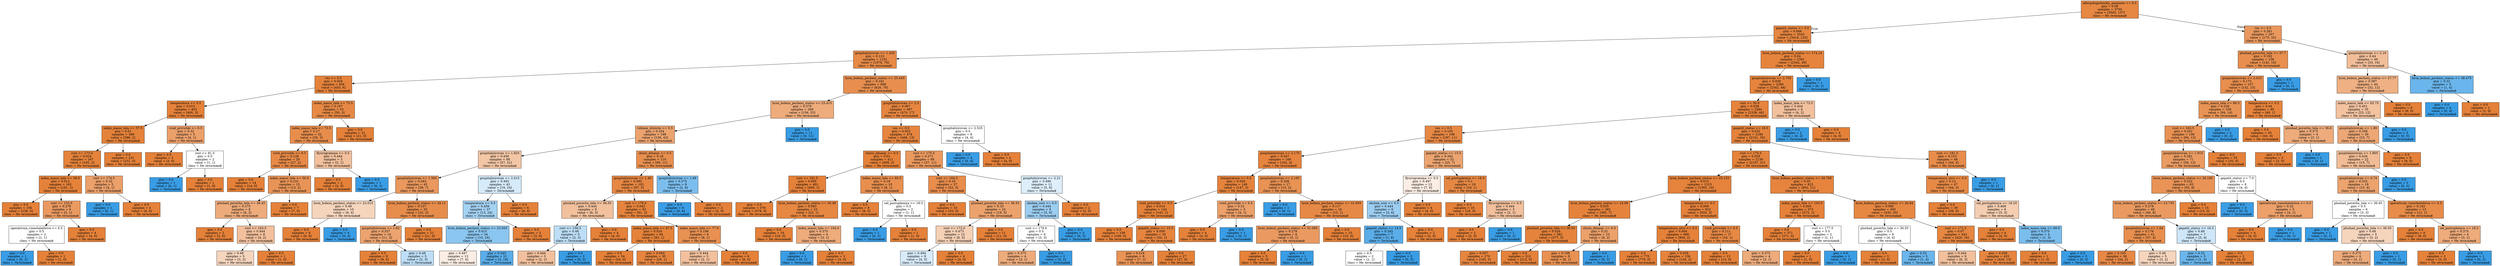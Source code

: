 digraph Tree {
node [shape=box, style="filled", color="black"] ;
0 [label="allergologicheskiy_anamnez <= 0.5\ngini = 0.08\nsamples = 3750\nvalue = [3593, 157]\nclass = Не летальный", fillcolor="#e68742"] ;
1 [label="gepatit_status <= 5.0\ngini = 0.068\nsamples = 3543\nvalue = [3418, 125]\nclass = Не летальный", fillcolor="#e68640"] ;
0 -> 1 [labeldistance=2.5, labelangle=45, headlabel="True"] ;
2 [label="gospitalizirovan <= 1.435\ngini = 0.123\nsamples = 1152\nvalue = [1076, 76]\nclass = Не летальный", fillcolor="#e78a47"] ;
1 -> 2 ;
3 [label="ves <= 0.5\ngini = 0.026\nsamples = 456\nvalue = [450, 6]\nclass = Не летальный", fillcolor="#e5833c"] ;
2 -> 3 ;
4 [label="temperatura <= 0.5\ngini = 0.015\nsamples = 403\nvalue = [400, 3]\nclass = Не летальный", fillcolor="#e5823a"] ;
3 -> 4 ;
5 [label="index_massi_tela <= 57.5\ngini = 0.01\nsamples = 398\nvalue = [396, 2]\nclass = Не летальный", fillcolor="#e5823a"] ;
4 -> 5 ;
6 [label="rost <= 173.0\ngini = 0.024\nsamples = 167\nvalue = [165, 2]\nclass = Не летальный", fillcolor="#e5833b"] ;
5 -> 6 ;
7 [label="index_massi_tela <= 56.0\ngini = 0.012\nsamples = 162\nvalue = [161, 1]\nclass = Не летальный", fillcolor="#e5823a"] ;
6 -> 7 ;
8 [label="gini = 0.0\nsamples = 156\nvalue = [156, 0]\nclass = Не летальный", fillcolor="#e58139"] ;
7 -> 8 ;
9 [label="rost <= 153.0\ngini = 0.278\nsamples = 6\nvalue = [5, 1]\nclass = Не летальный", fillcolor="#ea9a61"] ;
7 -> 9 ;
10 [label="operativnie_vmeshatelstva <= 0.5\ngini = 0.5\nsamples = 2\nvalue = [1, 1]\nclass = Не летальный", fillcolor="#ffffff"] ;
9 -> 10 ;
11 [label="gini = 0.0\nsamples = 1\nvalue = [0, 1]\nclass = Летальный", fillcolor="#399de5"] ;
10 -> 11 ;
12 [label="gini = 0.0\nsamples = 1\nvalue = [1, 0]\nclass = Не летальный", fillcolor="#e58139"] ;
10 -> 12 ;
13 [label="gini = 0.0\nsamples = 4\nvalue = [4, 0]\nclass = Не летальный", fillcolor="#e58139"] ;
9 -> 13 ;
14 [label="rost <= 174.5\ngini = 0.32\nsamples = 5\nvalue = [4, 1]\nclass = Не летальный", fillcolor="#eca06a"] ;
6 -> 14 ;
15 [label="gini = 0.0\nsamples = 1\nvalue = [0, 1]\nclass = Летальный", fillcolor="#399de5"] ;
14 -> 15 ;
16 [label="gini = 0.0\nsamples = 4\nvalue = [4, 0]\nclass = Не летальный", fillcolor="#e58139"] ;
14 -> 16 ;
17 [label="gini = 0.0\nsamples = 231\nvalue = [231, 0]\nclass = Не летальный", fillcolor="#e58139"] ;
5 -> 17 ;
18 [label="vred_privichki <= 0.5\ngini = 0.32\nsamples = 5\nvalue = [4, 1]\nclass = Не летальный", fillcolor="#eca06a"] ;
4 -> 18 ;
19 [label="gini = 0.0\nsamples = 3\nvalue = [3, 0]\nclass = Не летальный", fillcolor="#e58139"] ;
18 -> 19 ;
20 [label="rost <= 81.5\ngini = 0.5\nsamples = 2\nvalue = [1, 1]\nclass = Не летальный", fillcolor="#ffffff"] ;
18 -> 20 ;
21 [label="gini = 0.0\nsamples = 1\nvalue = [0, 1]\nclass = Летальный", fillcolor="#399de5"] ;
20 -> 21 ;
22 [label="gini = 0.0\nsamples = 1\nvalue = [1, 0]\nclass = Не летальный", fillcolor="#e58139"] ;
20 -> 22 ;
23 [label="index_massi_tela <= 75.5\ngini = 0.107\nsamples = 53\nvalue = [50, 3]\nclass = Не летальный", fillcolor="#e78945"] ;
3 -> 23 ;
24 [label="index_massi_tela <= 73.5\ngini = 0.17\nsamples = 32\nvalue = [29, 3]\nclass = Не летальный", fillcolor="#e88e4d"] ;
23 -> 24 ;
25 [label="vred_privichki <= 0.5\ngini = 0.128\nsamples = 29\nvalue = [27, 2]\nclass = Не летальный", fillcolor="#e78a48"] ;
24 -> 25 ;
26 [label="gini = 0.0\nsamples = 14\nvalue = [14, 0]\nclass = Не летальный", fillcolor="#e58139"] ;
25 -> 26 ;
27 [label="index_massi_tela <= 56.0\ngini = 0.231\nsamples = 15\nvalue = [13, 2]\nclass = Не летальный", fillcolor="#e99457"] ;
25 -> 27 ;
28 [label="ploshad_poverhn_tela <= 36.45\ngini = 0.375\nsamples = 8\nvalue = [6, 2]\nclass = Не летальный", fillcolor="#eeab7b"] ;
27 -> 28 ;
29 [label="gini = 0.0\nsamples = 2\nvalue = [2, 0]\nclass = Не летальный", fillcolor="#e58139"] ;
28 -> 29 ;
30 [label="rost <= 163.5\ngini = 0.444\nsamples = 6\nvalue = [4, 2]\nclass = Не летальный", fillcolor="#f2c09c"] ;
28 -> 30 ;
31 [label="gini = 0.48\nsamples = 5\nvalue = [3, 2]\nclass = Не летальный", fillcolor="#f6d5bd"] ;
30 -> 31 ;
32 [label="gini = 0.0\nsamples = 1\nvalue = [1, 0]\nclass = Не летальный", fillcolor="#e58139"] ;
30 -> 32 ;
33 [label="gini = 0.0\nsamples = 7\nvalue = [7, 0]\nclass = Не летальный", fillcolor="#e58139"] ;
27 -> 33 ;
34 [label="flyurogramma <= 0.5\ngini = 0.444\nsamples = 3\nvalue = [2, 1]\nclass = Не летальный", fillcolor="#f2c09c"] ;
24 -> 34 ;
35 [label="gini = 0.0\nsamples = 2\nvalue = [2, 0]\nclass = Не летальный", fillcolor="#e58139"] ;
34 -> 35 ;
36 [label="gini = 0.0\nsamples = 1\nvalue = [0, 1]\nclass = Летальный", fillcolor="#399de5"] ;
34 -> 36 ;
37 [label="gini = 0.0\nsamples = 21\nvalue = [21, 0]\nclass = Не летальный", fillcolor="#e58139"] ;
23 -> 37 ;
38 [label="hron_bolezn_pecheni_status <= 25.445\ngini = 0.181\nsamples = 696\nvalue = [626, 70]\nclass = Не летальный", fillcolor="#e88f4f"] ;
2 -> 38 ;
39 [label="hron_bolezn_pecheni_status <= 25.415\ngini = 0.379\nsamples = 209\nvalue = [156, 53]\nclass = Не летальный", fillcolor="#eeac7c"] ;
38 -> 39 ;
40 [label="vidimie_slizistie <= 0.5\ngini = 0.334\nsamples = 198\nvalue = [156, 42]\nclass = Не летальный", fillcolor="#eca36e"] ;
39 -> 40 ;
41 [label="gospitalizirovan <= 1.825\ngini = 0.456\nsamples = 88\nvalue = [57, 31]\nclass = Не летальный", fillcolor="#f3c6a5"] ;
40 -> 41 ;
42 [label="gospitalizirovan <= 1.565\ngini = 0.263\nsamples = 45\nvalue = [38, 7]\nclass = Не летальный", fillcolor="#ea985d"] ;
41 -> 42 ;
43 [label="hron_bolezn_pecheni_status <= 23.015\ngini = 0.48\nsamples = 10\nvalue = [6, 4]\nclass = Не летальный", fillcolor="#f6d5bd"] ;
42 -> 43 ;
44 [label="gini = 0.0\nsamples = 6\nvalue = [6, 0]\nclass = Не летальный", fillcolor="#e58139"] ;
43 -> 44 ;
45 [label="gini = 0.0\nsamples = 4\nvalue = [0, 4]\nclass = Летальный", fillcolor="#399de5"] ;
43 -> 45 ;
46 [label="hron_bolezn_pecheni_status <= 20.11\ngini = 0.157\nsamples = 35\nvalue = [32, 3]\nclass = Не летальный", fillcolor="#e78d4c"] ;
42 -> 46 ;
47 [label="gospitalizirovan <= 1.62\ngini = 0.337\nsamples = 14\nvalue = [11, 3]\nclass = Не летальный", fillcolor="#eca36f"] ;
46 -> 47 ;
48 [label="gini = 0.0\nsamples = 9\nvalue = [9, 0]\nclass = Не летальный", fillcolor="#e58139"] ;
47 -> 48 ;
49 [label="gini = 0.48\nsamples = 5\nvalue = [2, 3]\nclass = Летальный", fillcolor="#bddef6"] ;
47 -> 49 ;
50 [label="gini = 0.0\nsamples = 21\nvalue = [21, 0]\nclass = Не летальный", fillcolor="#e58139"] ;
46 -> 50 ;
51 [label="gospitalizirovan <= 2.015\ngini = 0.493\nsamples = 43\nvalue = [19, 24]\nclass = Летальный", fillcolor="#d6ebfa"] ;
41 -> 51 ;
52 [label="temperatura <= 0.5\ngini = 0.456\nsamples = 37\nvalue = [13, 24]\nclass = Летальный", fillcolor="#a4d2f3"] ;
51 -> 52 ;
53 [label="hron_bolezn_pecheni_status <= 23.055\ngini = 0.415\nsamples = 34\nvalue = [10, 24]\nclass = Летальный", fillcolor="#8bc6f0"] ;
52 -> 53 ;
54 [label="gini = 0.497\nsamples = 13\nvalue = [7, 6]\nclass = Не летальный", fillcolor="#fbede3"] ;
53 -> 54 ;
55 [label="gini = 0.245\nsamples = 21\nvalue = [3, 18]\nclass = Летальный", fillcolor="#5aade9"] ;
53 -> 55 ;
56 [label="gini = 0.0\nsamples = 3\nvalue = [3, 0]\nclass = Не летальный", fillcolor="#e58139"] ;
52 -> 56 ;
57 [label="gini = 0.0\nsamples = 6\nvalue = [6, 0]\nclass = Не летальный", fillcolor="#e58139"] ;
51 -> 57 ;
58 [label="chislo_dihaniy <= 0.5\ngini = 0.18\nsamples = 110\nvalue = [99, 11]\nclass = Не летальный", fillcolor="#e88f4f"] ;
40 -> 58 ;
59 [label="gospitalizirovan <= 1.49\ngini = 0.093\nsamples = 102\nvalue = [97, 5]\nclass = Не летальный", fillcolor="#e68743"] ;
58 -> 59 ;
60 [label="ploshad_poverhn_tela <= 36.55\ngini = 0.444\nsamples = 9\nvalue = [6, 3]\nclass = Не летальный", fillcolor="#f2c09c"] ;
59 -> 60 ;
61 [label="rost <= 156.5\ngini = 0.48\nsamples = 5\nvalue = [2, 3]\nclass = Летальный", fillcolor="#bddef6"] ;
60 -> 61 ;
62 [label="gini = 0.444\nsamples = 3\nvalue = [2, 1]\nclass = Не летальный", fillcolor="#f2c09c"] ;
61 -> 62 ;
63 [label="gini = 0.0\nsamples = 2\nvalue = [0, 2]\nclass = Летальный", fillcolor="#399de5"] ;
61 -> 63 ;
64 [label="gini = 0.0\nsamples = 4\nvalue = [4, 0]\nclass = Не летальный", fillcolor="#e58139"] ;
60 -> 64 ;
65 [label="rost <= 179.5\ngini = 0.042\nsamples = 93\nvalue = [91, 2]\nclass = Не летальный", fillcolor="#e6843d"] ;
59 -> 65 ;
66 [label="index_massi_tela <= 67.5\ngini = 0.024\nsamples = 84\nvalue = [83, 1]\nclass = Не летальный", fillcolor="#e5833b"] ;
65 -> 66 ;
67 [label="gini = 0.0\nsamples = 54\nvalue = [54, 0]\nclass = Не летальный", fillcolor="#e58139"] ;
66 -> 67 ;
68 [label="gini = 0.064\nsamples = 30\nvalue = [29, 1]\nclass = Не летальный", fillcolor="#e68540"] ;
66 -> 68 ;
69 [label="index_massi_tela <= 77.0\ngini = 0.198\nsamples = 9\nvalue = [8, 1]\nclass = Не летальный", fillcolor="#e89152"] ;
65 -> 69 ;
70 [label="gini = 0.444\nsamples = 3\nvalue = [2, 1]\nclass = Не летальный", fillcolor="#f2c09c"] ;
69 -> 70 ;
71 [label="gini = 0.0\nsamples = 6\nvalue = [6, 0]\nclass = Не летальный", fillcolor="#e58139"] ;
69 -> 71 ;
72 [label="gospitalizirovan <= 1.68\ngini = 0.375\nsamples = 8\nvalue = [2, 6]\nclass = Летальный", fillcolor="#7bbeee"] ;
58 -> 72 ;
73 [label="gini = 0.0\nsamples = 6\nvalue = [0, 6]\nclass = Летальный", fillcolor="#399de5"] ;
72 -> 73 ;
74 [label="gini = 0.0\nsamples = 2\nvalue = [2, 0]\nclass = Не летальный", fillcolor="#e58139"] ;
72 -> 74 ;
75 [label="gini = 0.0\nsamples = 11\nvalue = [0, 11]\nclass = Летальный", fillcolor="#399de5"] ;
39 -> 75 ;
76 [label="gospitalizirovan <= 2.5\ngini = 0.067\nsamples = 487\nvalue = [470, 17]\nclass = Не летальный", fillcolor="#e68640"] ;
38 -> 76 ;
77 [label="ves <= 0.5\ngini = 0.053\nsamples = 479\nvalue = [466, 13]\nclass = Не летальный", fillcolor="#e6853f"] ;
76 -> 77 ;
78 [label="chislo_dihaniy <= 0.5\ngini = 0.01\nsamples = 411\nvalue = [409, 2]\nclass = Не летальный", fillcolor="#e5823a"] ;
77 -> 78 ;
79 [label="rost <= 181.5\ngini = 0.005\nsamples = 401\nvalue = [400, 1]\nclass = Не летальный", fillcolor="#e58139"] ;
78 -> 79 ;
80 [label="gini = 0.0\nsamples = 378\nvalue = [378, 0]\nclass = Не летальный", fillcolor="#e58139"] ;
79 -> 80 ;
81 [label="hron_bolezn_pecheni_status <= 30.49\ngini = 0.083\nsamples = 23\nvalue = [22, 1]\nclass = Не летальный", fillcolor="#e68742"] ;
79 -> 81 ;
82 [label="gini = 0.0\nsamples = 19\nvalue = [19, 0]\nclass = Не летальный", fillcolor="#e58139"] ;
81 -> 82 ;
83 [label="index_massi_tela <= 104.0\ngini = 0.375\nsamples = 4\nvalue = [3, 1]\nclass = Не летальный", fillcolor="#eeab7b"] ;
81 -> 83 ;
84 [label="gini = 0.0\nsamples = 1\nvalue = [0, 1]\nclass = Летальный", fillcolor="#399de5"] ;
83 -> 84 ;
85 [label="gini = 0.0\nsamples = 3\nvalue = [3, 0]\nclass = Не летальный", fillcolor="#e58139"] ;
83 -> 85 ;
86 [label="index_massi_tela <= 95.5\ngini = 0.18\nsamples = 10\nvalue = [9, 1]\nclass = Не летальный", fillcolor="#e88f4f"] ;
78 -> 86 ;
87 [label="gini = 0.0\nsamples = 8\nvalue = [8, 0]\nclass = Не летальный", fillcolor="#e58139"] ;
86 -> 87 ;
88 [label="cel_postupleniya <= 18.3\ngini = 0.5\nsamples = 2\nvalue = [1, 1]\nclass = Не летальный", fillcolor="#ffffff"] ;
86 -> 88 ;
89 [label="gini = 0.0\nsamples = 1\nvalue = [0, 1]\nclass = Летальный", fillcolor="#399de5"] ;
88 -> 89 ;
90 [label="gini = 0.0\nsamples = 1\nvalue = [1, 0]\nclass = Не летальный", fillcolor="#e58139"] ;
88 -> 90 ;
91 [label="rost <= 175.5\ngini = 0.271\nsamples = 68\nvalue = [57, 11]\nclass = Не летальный", fillcolor="#ea995f"] ;
77 -> 91 ;
92 [label="rost <= 164.5\ngini = 0.16\nsamples = 57\nvalue = [52, 5]\nclass = Не летальный", fillcolor="#e88d4c"] ;
91 -> 92 ;
93 [label="gini = 0.0\nsamples = 33\nvalue = [33, 0]\nclass = Не летальный", fillcolor="#e58139"] ;
92 -> 93 ;
94 [label="ploshad_poverhn_tela <= 36.55\ngini = 0.33\nsamples = 24\nvalue = [19, 5]\nclass = Не летальный", fillcolor="#eca26d"] ;
92 -> 94 ;
95 [label="rost <= 172.0\ngini = 0.473\nsamples = 13\nvalue = [8, 5]\nclass = Не летальный", fillcolor="#f5d0b5"] ;
94 -> 95 ;
96 [label="gini = 0.494\nsamples = 9\nvalue = [4, 5]\nclass = Летальный", fillcolor="#d7ebfa"] ;
95 -> 96 ;
97 [label="gini = 0.0\nsamples = 4\nvalue = [4, 0]\nclass = Не летальный", fillcolor="#e58139"] ;
95 -> 97 ;
98 [label="gini = 0.0\nsamples = 11\nvalue = [11, 0]\nclass = Не летальный", fillcolor="#e58139"] ;
94 -> 98 ;
99 [label="gospitalizirovan <= 2.21\ngini = 0.496\nsamples = 11\nvalue = [5, 6]\nclass = Летальный", fillcolor="#deeffb"] ;
91 -> 99 ;
100 [label="obshee_sost <= 0.5\ngini = 0.444\nsamples = 9\nvalue = [3, 6]\nclass = Летальный", fillcolor="#9ccef2"] ;
99 -> 100 ;
101 [label="rost <= 179.0\ngini = 0.5\nsamples = 6\nvalue = [3, 3]\nclass = Не летальный", fillcolor="#ffffff"] ;
100 -> 101 ;
102 [label="gini = 0.375\nsamples = 4\nvalue = [3, 1]\nclass = Не летальный", fillcolor="#eeab7b"] ;
101 -> 102 ;
103 [label="gini = 0.0\nsamples = 2\nvalue = [0, 2]\nclass = Летальный", fillcolor="#399de5"] ;
101 -> 103 ;
104 [label="gini = 0.0\nsamples = 3\nvalue = [0, 3]\nclass = Летальный", fillcolor="#399de5"] ;
100 -> 104 ;
105 [label="gini = 0.0\nsamples = 2\nvalue = [2, 0]\nclass = Не летальный", fillcolor="#e58139"] ;
99 -> 105 ;
106 [label="gospitalizirovan <= 2.525\ngini = 0.5\nsamples = 8\nvalue = [4, 4]\nclass = Не летальный", fillcolor="#ffffff"] ;
76 -> 106 ;
107 [label="gini = 0.0\nsamples = 4\nvalue = [0, 4]\nclass = Летальный", fillcolor="#399de5"] ;
106 -> 107 ;
108 [label="gini = 0.0\nsamples = 4\nvalue = [4, 0]\nclass = Не летальный", fillcolor="#e58139"] ;
106 -> 108 ;
109 [label="hron_bolezn_pecheni_status <= 174.14\ngini = 0.04\nsamples = 2391\nvalue = [2342, 49]\nclass = Не летальный", fillcolor="#e6843d"] ;
1 -> 109 ;
110 [label="gospitalizirovan <= 2.705\ngini = 0.039\nsamples = 2390\nvalue = [2342, 48]\nclass = Не летальный", fillcolor="#e6843d"] ;
109 -> 110 ;
111 [label="rost <= 30.0\ngini = 0.038\nsamples = 2384\nvalue = [2338, 46]\nclass = Не летальный", fillcolor="#e6833d"] ;
110 -> 111 ;
112 [label="ves <= 0.5\ngini = 0.105\nsamples = 198\nvalue = [187, 11]\nclass = Не летальный", fillcolor="#e78845"] ;
111 -> 112 ;
113 [label="gospitalizirovan <= 2.175\ngini = 0.047\nsamples = 166\nvalue = [162, 4]\nclass = Не летальный", fillcolor="#e6843e"] ;
112 -> 113 ;
114 [label="temperatura <= 0.5\ngini = 0.026\nsamples = 149\nvalue = [147, 2]\nclass = Не летальный", fillcolor="#e5833c"] ;
113 -> 114 ;
115 [label="vred_privichki <= 0.5\ngini = 0.014\nsamples = 144\nvalue = [143, 1]\nclass = Не летальный", fillcolor="#e5823a"] ;
114 -> 115 ;
116 [label="gini = 0.0\nsamples = 109\nvalue = [109, 0]\nclass = Не летальный", fillcolor="#e58139"] ;
115 -> 116 ;
117 [label="gepatit_status <= 15.5\ngini = 0.056\nsamples = 35\nvalue = [34, 1]\nclass = Не летальный", fillcolor="#e6853f"] ;
115 -> 117 ;
118 [label="gini = 0.219\nsamples = 8\nvalue = [7, 1]\nclass = Не летальный", fillcolor="#e99355"] ;
117 -> 118 ;
119 [label="gini = 0.0\nsamples = 27\nvalue = [27, 0]\nclass = Не летальный", fillcolor="#e58139"] ;
117 -> 119 ;
120 [label="vred_privichki <= 0.5\ngini = 0.32\nsamples = 5\nvalue = [4, 1]\nclass = Не летальный", fillcolor="#eca06a"] ;
114 -> 120 ;
121 [label="gini = 0.0\nsamples = 4\nvalue = [4, 0]\nclass = Не летальный", fillcolor="#e58139"] ;
120 -> 121 ;
122 [label="gini = 0.0\nsamples = 1\nvalue = [0, 1]\nclass = Летальный", fillcolor="#399de5"] ;
120 -> 122 ;
123 [label="gospitalizirovan <= 2.185\ngini = 0.208\nsamples = 17\nvalue = [15, 2]\nclass = Не летальный", fillcolor="#e89253"] ;
113 -> 123 ;
124 [label="gini = 0.0\nsamples = 1\nvalue = [0, 1]\nclass = Летальный", fillcolor="#399de5"] ;
123 -> 124 ;
125 [label="hron_bolezn_pecheni_status <= 31.935\ngini = 0.117\nsamples = 16\nvalue = [15, 1]\nclass = Не летальный", fillcolor="#e78946"] ;
123 -> 125 ;
126 [label="hron_bolezn_pecheni_status <= 31.085\ngini = 0.278\nsamples = 6\nvalue = [5, 1]\nclass = Не летальный", fillcolor="#ea9a61"] ;
125 -> 126 ;
127 [label="gini = 0.0\nsamples = 5\nvalue = [5, 0]\nclass = Не летальный", fillcolor="#e58139"] ;
126 -> 127 ;
128 [label="gini = 0.0\nsamples = 1\nvalue = [0, 1]\nclass = Летальный", fillcolor="#399de5"] ;
126 -> 128 ;
129 [label="gini = 0.0\nsamples = 10\nvalue = [10, 0]\nclass = Не летальный", fillcolor="#e58139"] ;
125 -> 129 ;
130 [label="gepatit_status <= 15.5\ngini = 0.342\nsamples = 32\nvalue = [25, 7]\nclass = Не летальный", fillcolor="#eca470"] ;
112 -> 130 ;
131 [label="flyurogramma <= 0.5\ngini = 0.497\nsamples = 13\nvalue = [7, 6]\nclass = Не летальный", fillcolor="#fbede3"] ;
130 -> 131 ;
132 [label="obshee_sost <= 0.5\ngini = 0.444\nsamples = 9\nvalue = [3, 6]\nclass = Летальный", fillcolor="#9ccef2"] ;
131 -> 132 ;
133 [label="gepatit_status <= 14.5\ngini = 0.245\nsamples = 7\nvalue = [1, 6]\nclass = Летальный", fillcolor="#5aade9"] ;
132 -> 133 ;
134 [label="gini = 0.5\nsamples = 2\nvalue = [1, 1]\nclass = Не летальный", fillcolor="#ffffff"] ;
133 -> 134 ;
135 [label="gini = 0.0\nsamples = 5\nvalue = [0, 5]\nclass = Летальный", fillcolor="#399de5"] ;
133 -> 135 ;
136 [label="gini = 0.0\nsamples = 2\nvalue = [2, 0]\nclass = Не летальный", fillcolor="#e58139"] ;
132 -> 136 ;
137 [label="gini = 0.0\nsamples = 4\nvalue = [4, 0]\nclass = Не летальный", fillcolor="#e58139"] ;
131 -> 137 ;
138 [label="cel_postupleniya <= 18.3\ngini = 0.1\nsamples = 19\nvalue = [18, 1]\nclass = Не летальный", fillcolor="#e68844"] ;
130 -> 138 ;
139 [label="gini = 0.0\nsamples = 16\nvalue = [16, 0]\nclass = Не летальный", fillcolor="#e58139"] ;
138 -> 139 ;
140 [label="flyurogramma <= 0.5\ngini = 0.444\nsamples = 3\nvalue = [2, 1]\nclass = Не летальный", fillcolor="#f2c09c"] ;
138 -> 140 ;
141 [label="gini = 0.0\nsamples = 2\nvalue = [2, 0]\nclass = Не летальный", fillcolor="#e58139"] ;
140 -> 141 ;
142 [label="gini = 0.0\nsamples = 1\nvalue = [0, 1]\nclass = Летальный", fillcolor="#399de5"] ;
140 -> 142 ;
143 [label="gepatit_status <= 18.5\ngini = 0.032\nsamples = 2186\nvalue = [2151, 35]\nclass = Не летальный", fillcolor="#e5833c"] ;
111 -> 143 ;
144 [label="rost <= 170.5\ngini = 0.029\nsamples = 2138\nvalue = [2107, 31]\nclass = Не летальный", fillcolor="#e5833c"] ;
143 -> 144 ;
145 [label="hron_bolezn_pecheni_status <= 25.125\ngini = 0.015\nsamples = 1315\nvalue = [1305, 10]\nclass = Не летальный", fillcolor="#e5823b"] ;
144 -> 145 ;
146 [label="hron_bolezn_pecheni_status <= 24.99\ngini = 0.035\nsamples = 392\nvalue = [385, 7]\nclass = Не летальный", fillcolor="#e5833d"] ;
145 -> 146 ;
147 [label="ploshad_poverhn_tela <= 36.55\ngini = 0.026\nsamples = 382\nvalue = [377, 5]\nclass = Не летальный", fillcolor="#e5833c"] ;
146 -> 147 ;
148 [label="gini = 0.057\nsamples = 170\nvalue = [165, 5]\nclass = Не летальный", fillcolor="#e6853f"] ;
147 -> 148 ;
149 [label="gini = 0.0\nsamples = 212\nvalue = [212, 0]\nclass = Не летальный", fillcolor="#e58139"] ;
147 -> 149 ;
150 [label="chislo_dihaniy <= 0.5\ngini = 0.32\nsamples = 10\nvalue = [8, 2]\nclass = Не летальный", fillcolor="#eca06a"] ;
146 -> 150 ;
151 [label="gini = 0.198\nsamples = 9\nvalue = [8, 1]\nclass = Не летальный", fillcolor="#e89152"] ;
150 -> 151 ;
152 [label="gini = 0.0\nsamples = 1\nvalue = [0, 1]\nclass = Летальный", fillcolor="#399de5"] ;
150 -> 152 ;
153 [label="temperatura <= 0.5\ngini = 0.006\nsamples = 923\nvalue = [920, 3]\nclass = Не летальный", fillcolor="#e5813a"] ;
145 -> 153 ;
154 [label="temperatura_utro <= 0.5\ngini = 0.004\nsamples = 906\nvalue = [904, 2]\nclass = Не летальный", fillcolor="#e58139"] ;
153 -> 154 ;
155 [label="gini = 0.0\nsamples = 770\nvalue = [770, 0]\nclass = Не летальный", fillcolor="#e58139"] ;
154 -> 155 ;
156 [label="gini = 0.029\nsamples = 136\nvalue = [134, 2]\nclass = Не летальный", fillcolor="#e5833c"] ;
154 -> 156 ;
157 [label="vred_privichki <= 0.5\ngini = 0.111\nsamples = 17\nvalue = [16, 1]\nclass = Не летальный", fillcolor="#e78945"] ;
153 -> 157 ;
158 [label="gini = 0.0\nsamples = 13\nvalue = [13, 0]\nclass = Не летальный", fillcolor="#e58139"] ;
157 -> 158 ;
159 [label="gini = 0.375\nsamples = 4\nvalue = [3, 1]\nclass = Не летальный", fillcolor="#eeab7b"] ;
157 -> 159 ;
160 [label="hron_bolezn_pecheni_status <= 26.785\ngini = 0.05\nsamples = 823\nvalue = [802, 21]\nclass = Не летальный", fillcolor="#e6843e"] ;
144 -> 160 ;
161 [label="index_massi_tela <= 103.5\ngini = 0.005\nsamples = 373\nvalue = [372, 1]\nclass = Не летальный", fillcolor="#e5813a"] ;
160 -> 161 ;
162 [label="gini = 0.0\nsamples = 371\nvalue = [371, 0]\nclass = Не летальный", fillcolor="#e58139"] ;
161 -> 162 ;
163 [label="rost <= 177.5\ngini = 0.5\nsamples = 2\nvalue = [1, 1]\nclass = Не летальный", fillcolor="#ffffff"] ;
161 -> 163 ;
164 [label="gini = 0.0\nsamples = 1\nvalue = [1, 0]\nclass = Не летальный", fillcolor="#e58139"] ;
163 -> 164 ;
165 [label="gini = 0.0\nsamples = 1\nvalue = [0, 1]\nclass = Летальный", fillcolor="#399de5"] ;
163 -> 165 ;
166 [label="hron_bolezn_pecheni_status <= 26.84\ngini = 0.085\nsamples = 450\nvalue = [430, 20]\nclass = Не летальный", fillcolor="#e68742"] ;
160 -> 166 ;
167 [label="ploshad_poverhn_tela <= 36.55\ngini = 0.5\nsamples = 8\nvalue = [4, 4]\nclass = Не летальный", fillcolor="#ffffff"] ;
166 -> 167 ;
168 [label="gini = 0.0\nsamples = 3\nvalue = [3, 0]\nclass = Не летальный", fillcolor="#e58139"] ;
167 -> 168 ;
169 [label="gini = 0.32\nsamples = 5\nvalue = [1, 4]\nclass = Летальный", fillcolor="#6ab6ec"] ;
167 -> 169 ;
170 [label="rost <= 171.5\ngini = 0.07\nsamples = 442\nvalue = [426, 16]\nclass = Не летальный", fillcolor="#e68640"] ;
166 -> 170 ;
171 [label="gini = 0.444\nsamples = 9\nvalue = [6, 3]\nclass = Не летальный", fillcolor="#f2c09c"] ;
170 -> 171 ;
172 [label="gini = 0.058\nsamples = 433\nvalue = [420, 13]\nclass = Не летальный", fillcolor="#e6853f"] ;
170 -> 172 ;
173 [label="rost <= 181.5\ngini = 0.153\nsamples = 48\nvalue = [44, 4]\nclass = Не летальный", fillcolor="#e78c4b"] ;
143 -> 173 ;
174 [label="temperatura_utro <= 0.5\ngini = 0.12\nsamples = 47\nvalue = [44, 3]\nclass = Не летальный", fillcolor="#e78a46"] ;
173 -> 174 ;
175 [label="gini = 0.0\nsamples = 39\nvalue = [39, 0]\nclass = Не летальный", fillcolor="#e58139"] ;
174 -> 175 ;
176 [label="cel_postupleniya <= 18.25\ngini = 0.469\nsamples = 8\nvalue = [5, 3]\nclass = Не летальный", fillcolor="#f5cdb0"] ;
174 -> 176 ;
177 [label="gini = 0.0\nsamples = 4\nvalue = [4, 0]\nclass = Не летальный", fillcolor="#e58139"] ;
176 -> 177 ;
178 [label="index_massi_tela <= 69.0\ngini = 0.375\nsamples = 4\nvalue = [1, 3]\nclass = Летальный", fillcolor="#7bbeee"] ;
176 -> 178 ;
179 [label="gini = 0.0\nsamples = 1\nvalue = [1, 0]\nclass = Не летальный", fillcolor="#e58139"] ;
178 -> 179 ;
180 [label="gini = 0.0\nsamples = 3\nvalue = [0, 3]\nclass = Летальный", fillcolor="#399de5"] ;
178 -> 180 ;
181 [label="gini = 0.0\nsamples = 1\nvalue = [0, 1]\nclass = Летальный", fillcolor="#399de5"] ;
173 -> 181 ;
182 [label="index_massi_tela <= 73.5\ngini = 0.444\nsamples = 6\nvalue = [4, 2]\nclass = Не летальный", fillcolor="#f2c09c"] ;
110 -> 182 ;
183 [label="gini = 0.0\nsamples = 2\nvalue = [0, 2]\nclass = Летальный", fillcolor="#399de5"] ;
182 -> 183 ;
184 [label="gini = 0.0\nsamples = 4\nvalue = [4, 0]\nclass = Не летальный", fillcolor="#e58139"] ;
182 -> 184 ;
185 [label="gini = 0.0\nsamples = 1\nvalue = [0, 1]\nclass = Летальный", fillcolor="#399de5"] ;
109 -> 185 ;
186 [label="ves <= 0.5\ngini = 0.261\nsamples = 207\nvalue = [175, 32]\nclass = Не летальный", fillcolor="#ea985d"] ;
0 -> 186 [labeldistance=2.5, labelangle=-45, headlabel="False"] ;
187 [label="ploshad_poverhn_tela <= 37.7\ngini = 0.182\nsamples = 158\nvalue = [142, 16]\nclass = Не летальный", fillcolor="#e88f4f"] ;
186 -> 187 ;
188 [label="gospitalizirovan <= 2.015\ngini = 0.173\nsamples = 157\nvalue = [142, 15]\nclass = Не летальный", fillcolor="#e88e4e"] ;
187 -> 188 ;
189 [label="index_massi_tela <= 86.5\ngini = 0.226\nsamples = 108\nvalue = [94, 14]\nclass = Не летальный", fillcolor="#e99456"] ;
188 -> 189 ;
190 [label="rost <= 163.5\ngini = 0.201\nsamples = 106\nvalue = [94, 12]\nclass = Не летальный", fillcolor="#e89152"] ;
189 -> 190 ;
191 [label="gospitalizirovan <= 1.915\ngini = 0.281\nsamples = 71\nvalue = [59, 12]\nclass = Не летальный", fillcolor="#ea9b61"] ;
190 -> 191 ;
192 [label="hron_bolezn_pecheni_status <= 26.185\ngini = 0.222\nsamples = 63\nvalue = [55, 8]\nclass = Не летальный", fillcolor="#e99356"] ;
191 -> 192 ;
193 [label="hron_bolezn_pecheni_status <= 23.735\ngini = 0.278\nsamples = 48\nvalue = [40, 8]\nclass = Не летальный", fillcolor="#ea9a61"] ;
192 -> 193 ;
194 [label="gospitalizirovan <= 1.64\ngini = 0.176\nsamples = 41\nvalue = [37, 4]\nclass = Не летальный", fillcolor="#e88f4e"] ;
193 -> 194 ;
195 [label="gini = 0.105\nsamples = 36\nvalue = [34, 2]\nclass = Не летальный", fillcolor="#e78845"] ;
194 -> 195 ;
196 [label="gini = 0.48\nsamples = 5\nvalue = [3, 2]\nclass = Не летальный", fillcolor="#f6d5bd"] ;
194 -> 196 ;
197 [label="gepatit_status <= 16.5\ngini = 0.49\nsamples = 7\nvalue = [3, 4]\nclass = Летальный", fillcolor="#cee6f8"] ;
193 -> 197 ;
198 [label="gini = 0.32\nsamples = 5\nvalue = [1, 4]\nclass = Летальный", fillcolor="#6ab6ec"] ;
197 -> 198 ;
199 [label="gini = 0.0\nsamples = 2\nvalue = [2, 0]\nclass = Не летальный", fillcolor="#e58139"] ;
197 -> 199 ;
200 [label="gini = 0.0\nsamples = 15\nvalue = [15, 0]\nclass = Не летальный", fillcolor="#e58139"] ;
192 -> 200 ;
201 [label="gepatit_status <= 7.0\ngini = 0.5\nsamples = 8\nvalue = [4, 4]\nclass = Не летальный", fillcolor="#ffffff"] ;
191 -> 201 ;
202 [label="gini = 0.0\nsamples = 3\nvalue = [0, 3]\nclass = Летальный", fillcolor="#399de5"] ;
201 -> 202 ;
203 [label="operativnie_vmeshatelstva <= 0.5\ngini = 0.32\nsamples = 5\nvalue = [4, 1]\nclass = Не летальный", fillcolor="#eca06a"] ;
201 -> 203 ;
204 [label="gini = 0.0\nsamples = 4\nvalue = [4, 0]\nclass = Не летальный", fillcolor="#e58139"] ;
203 -> 204 ;
205 [label="gini = 0.0\nsamples = 1\nvalue = [0, 1]\nclass = Летальный", fillcolor="#399de5"] ;
203 -> 205 ;
206 [label="gini = 0.0\nsamples = 35\nvalue = [35, 0]\nclass = Не летальный", fillcolor="#e58139"] ;
190 -> 206 ;
207 [label="gini = 0.0\nsamples = 2\nvalue = [0, 2]\nclass = Летальный", fillcolor="#399de5"] ;
189 -> 207 ;
208 [label="temperatura <= 0.5\ngini = 0.04\nsamples = 49\nvalue = [48, 1]\nclass = Не летальный", fillcolor="#e6843d"] ;
188 -> 208 ;
209 [label="gini = 0.0\nsamples = 45\nvalue = [45, 0]\nclass = Не летальный", fillcolor="#e58139"] ;
208 -> 209 ;
210 [label="ploshad_poverhn_tela <= 36.6\ngini = 0.375\nsamples = 4\nvalue = [3, 1]\nclass = Не летальный", fillcolor="#eeab7b"] ;
208 -> 210 ;
211 [label="gini = 0.0\nsamples = 3\nvalue = [3, 0]\nclass = Не летальный", fillcolor="#e58139"] ;
210 -> 211 ;
212 [label="gini = 0.0\nsamples = 1\nvalue = [0, 1]\nclass = Летальный", fillcolor="#399de5"] ;
210 -> 212 ;
213 [label="gini = 0.0\nsamples = 1\nvalue = [0, 1]\nclass = Летальный", fillcolor="#399de5"] ;
187 -> 213 ;
214 [label="gospitalizirovan <= 2.16\ngini = 0.44\nsamples = 49\nvalue = [33, 16]\nclass = Не летальный", fillcolor="#f2be99"] ;
186 -> 214 ;
215 [label="hron_bolezn_pecheni_status <= 27.77\ngini = 0.397\nsamples = 44\nvalue = [32, 12]\nclass = Не летальный", fillcolor="#efb083"] ;
214 -> 215 ;
216 [label="index_massi_tela <= 83.75\ngini = 0.451\nsamples = 35\nvalue = [23, 12]\nclass = Не летальный", fillcolor="#f3c3a0"] ;
215 -> 216 ;
217 [label="gospitalizirovan <= 1.89\ngini = 0.358\nsamples = 30\nvalue = [23, 7]\nclass = Не летальный", fillcolor="#eda775"] ;
216 -> 217 ;
218 [label="gospitalizirovan <= 1.805\ngini = 0.434\nsamples = 22\nvalue = [15, 7]\nclass = Не летальный", fillcolor="#f1bc95"] ;
217 -> 218 ;
219 [label="gospitalizirovan <= 0.74\ngini = 0.332\nsamples = 19\nvalue = [15, 4]\nclass = Не летальный", fillcolor="#eca36e"] ;
218 -> 219 ;
220 [label="ploshad_poverhn_tela <= 36.45\ngini = 0.5\nsamples = 6\nvalue = [3, 3]\nclass = Не летальный", fillcolor="#ffffff"] ;
219 -> 220 ;
221 [label="gini = 0.0\nsamples = 1\nvalue = [0, 1]\nclass = Летальный", fillcolor="#399de5"] ;
220 -> 221 ;
222 [label="ploshad_poverhn_tela <= 36.55\ngini = 0.48\nsamples = 5\nvalue = [3, 2]\nclass = Не летальный", fillcolor="#f6d5bd"] ;
220 -> 222 ;
223 [label="gini = 0.375\nsamples = 4\nvalue = [3, 1]\nclass = Не летальный", fillcolor="#eeab7b"] ;
222 -> 223 ;
224 [label="gini = 0.0\nsamples = 1\nvalue = [0, 1]\nclass = Летальный", fillcolor="#399de5"] ;
222 -> 224 ;
225 [label="operativnie_vmeshatelstva <= 0.5\ngini = 0.142\nsamples = 13\nvalue = [12, 1]\nclass = Не летальный", fillcolor="#e78c49"] ;
219 -> 225 ;
226 [label="gini = 0.0\nsamples = 9\nvalue = [9, 0]\nclass = Не летальный", fillcolor="#e58139"] ;
225 -> 226 ;
227 [label="cel_postupleniya <= 18.2\ngini = 0.375\nsamples = 4\nvalue = [3, 1]\nclass = Не летальный", fillcolor="#eeab7b"] ;
225 -> 227 ;
228 [label="gini = 0.0\nsamples = 3\nvalue = [3, 0]\nclass = Не летальный", fillcolor="#e58139"] ;
227 -> 228 ;
229 [label="gini = 0.0\nsamples = 1\nvalue = [0, 1]\nclass = Летальный", fillcolor="#399de5"] ;
227 -> 229 ;
230 [label="gini = 0.0\nsamples = 3\nvalue = [0, 3]\nclass = Летальный", fillcolor="#399de5"] ;
218 -> 230 ;
231 [label="gini = 0.0\nsamples = 8\nvalue = [8, 0]\nclass = Не летальный", fillcolor="#e58139"] ;
217 -> 231 ;
232 [label="gini = 0.0\nsamples = 5\nvalue = [0, 5]\nclass = Летальный", fillcolor="#399de5"] ;
216 -> 232 ;
233 [label="gini = 0.0\nsamples = 9\nvalue = [9, 0]\nclass = Не летальный", fillcolor="#e58139"] ;
215 -> 233 ;
234 [label="hron_bolezn_pecheni_status <= 38.475\ngini = 0.32\nsamples = 5\nvalue = [1, 4]\nclass = Летальный", fillcolor="#6ab6ec"] ;
214 -> 234 ;
235 [label="gini = 0.0\nsamples = 4\nvalue = [0, 4]\nclass = Летальный", fillcolor="#399de5"] ;
234 -> 235 ;
236 [label="gini = 0.0\nsamples = 1\nvalue = [1, 0]\nclass = Не летальный", fillcolor="#e58139"] ;
234 -> 236 ;
}